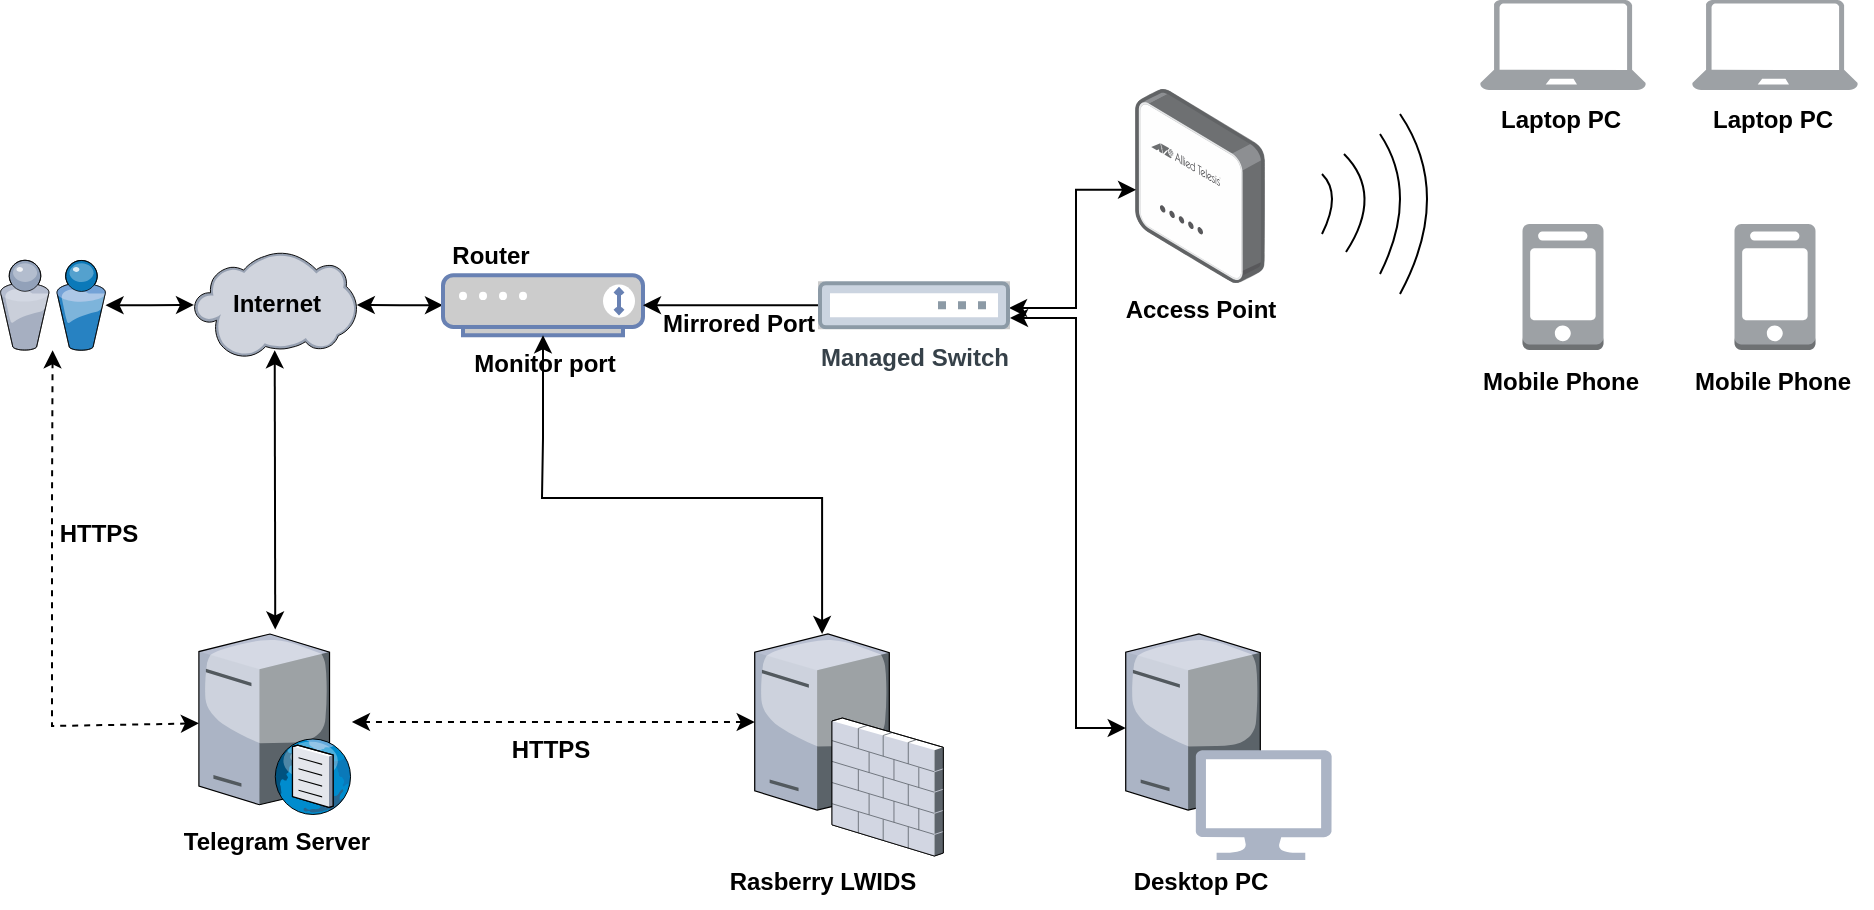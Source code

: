 <mxfile version="24.7.8">
  <diagram name="Page-1" id="IStlVJE0mHL6e-8y2DnE">
    <mxGraphModel dx="-677" dy="1733" grid="0" gridSize="10" guides="1" tooltips="1" connect="1" arrows="1" fold="1" page="1" pageScale="1" pageWidth="827" pageHeight="1169" math="0" shadow="0">
      <root>
        <mxCell id="0" />
        <mxCell id="1" parent="0" />
        <mxCell id="4pSzq9ojNQb_Bu6WuqDI-4" style="edgeStyle=orthogonalEdgeStyle;rounded=0;orthogonalLoop=1;jettySize=auto;html=1;fontStyle=1;strokeColor=default;align=center;verticalAlign=middle;fontFamily=Helvetica;fontSize=11;fontColor=default;labelBackgroundColor=default;startArrow=classic;endArrow=classic;" parent="1" source="4pSzq9ojNQb_Bu6WuqDI-5" target="4pSzq9ojNQb_Bu6WuqDI-7" edge="1">
          <mxGeometry relative="1" as="geometry" />
        </mxCell>
        <mxCell id="4pSzq9ojNQb_Bu6WuqDI-5" value="" style="verticalLabelPosition=bottom;sketch=0;aspect=fixed;html=1;verticalAlign=top;strokeColor=none;align=center;outlineConnect=0;shape=mxgraph.citrix.users;fontStyle=1" parent="1" vertex="1">
          <mxGeometry x="1834" y="-28.87" width="52.77" height="45" as="geometry" />
        </mxCell>
        <mxCell id="4pSzq9ojNQb_Bu6WuqDI-7" value="" style="verticalLabelPosition=bottom;sketch=0;aspect=fixed;html=1;verticalAlign=top;strokeColor=none;align=center;outlineConnect=0;shape=mxgraph.citrix.cloud;fontStyle=1" parent="1" vertex="1">
          <mxGeometry x="1931" y="-33.12" width="81.4" height="53.12" as="geometry" />
        </mxCell>
        <mxCell id="4pSzq9ojNQb_Bu6WuqDI-10" value="Telegram Server" style="verticalLabelPosition=bottom;sketch=0;aspect=fixed;html=1;verticalAlign=top;strokeColor=none;align=center;outlineConnect=0;shape=mxgraph.citrix.dns_server;fontStyle=1" parent="1" vertex="1">
          <mxGeometry x="1933.45" y="155.75" width="76.5" height="92.5" as="geometry" />
        </mxCell>
        <mxCell id="4pSzq9ojNQb_Bu6WuqDI-15" value="" style="endArrow=classic;html=1;rounded=0;strokeColor=default;align=center;verticalAlign=middle;fontFamily=Helvetica;fontSize=11;fontColor=default;labelBackgroundColor=default;startArrow=classic;" parent="1" target="4pSzq9ojNQb_Bu6WuqDI-10" edge="1">
          <mxGeometry width="50" height="50" relative="1" as="geometry">
            <mxPoint x="1971.36" y="16.13" as="sourcePoint" />
            <mxPoint x="1971.47" y="131.63" as="targetPoint" />
            <Array as="points" />
          </mxGeometry>
        </mxCell>
        <mxCell id="4pSzq9ojNQb_Bu6WuqDI-18" value="" style="edgeStyle=orthogonalEdgeStyle;rounded=0;orthogonalLoop=1;jettySize=auto;html=1;startArrow=classic;startFill=1;" parent="1" source="4pSzq9ojNQb_Bu6WuqDI-19" target="4pSzq9ojNQb_Bu6WuqDI-7" edge="1">
          <mxGeometry relative="1" as="geometry" />
        </mxCell>
        <mxCell id="4pSzq9ojNQb_Bu6WuqDI-19" value="Monitor port" style="fontColor=#000000;verticalAlign=top;verticalLabelPosition=bottom;labelPosition=center;align=center;html=1;outlineConnect=0;fillColor=#CCCCCC;strokeColor=#6881B3;gradientColor=none;gradientDirection=north;strokeWidth=2;shape=mxgraph.networks.modem;fontStyle=1" parent="1" vertex="1">
          <mxGeometry x="2055.5" y="-21.37" width="100" height="30" as="geometry" />
        </mxCell>
        <mxCell id="4pSzq9ojNQb_Bu6WuqDI-27" value="" style="verticalLabelPosition=bottom;sketch=0;aspect=fixed;html=1;verticalAlign=top;strokeColor=none;align=center;outlineConnect=0;shape=mxgraph.citrix.license_server;fontStyle=1" parent="1" vertex="1">
          <mxGeometry x="2211.36" y="158" width="67.29" height="88" as="geometry" />
        </mxCell>
        <mxCell id="4pSzq9ojNQb_Bu6WuqDI-39" value="" style="verticalLabelPosition=bottom;sketch=0;aspect=fixed;html=1;verticalAlign=top;strokeColor=none;align=center;outlineConnect=0;shape=mxgraph.citrix.license_server;fontStyle=1" parent="1" vertex="1">
          <mxGeometry x="2396.86" y="158" width="67.29" height="88" as="geometry" />
        </mxCell>
        <mxCell id="4pSzq9ojNQb_Bu6WuqDI-44" value="Access Point" style="image;points=[];aspect=fixed;html=1;align=center;shadow=0;dashed=0;image=img/lib/allied_telesis/wireless/Access_Point_Indoor.svg;fontStyle=1" parent="1" vertex="1">
          <mxGeometry x="2401.5" y="-114.49" width="65" height="96.97" as="geometry" />
        </mxCell>
        <mxCell id="4pSzq9ojNQb_Bu6WuqDI-9" value="&lt;div&gt;&lt;br&gt;&lt;/div&gt;" style="verticalLabelPosition=bottom;sketch=0;aspect=fixed;html=1;verticalAlign=top;strokeColor=none;align=center;outlineConnect=0;shape=mxgraph.citrix.firewall;fontStyle=1" parent="1" vertex="1">
          <mxGeometry x="2250" y="200" width="55.65" height="69" as="geometry" />
        </mxCell>
        <mxCell id="4pSzq9ojNQb_Bu6WuqDI-45" value="Rasberry LWIDS" style="text;html=1;align=center;verticalAlign=middle;resizable=0;points=[];autosize=1;strokeColor=none;fillColor=none;fontStyle=1" parent="1" vertex="1">
          <mxGeometry x="2191.51" y="269" width="107" height="26" as="geometry" />
        </mxCell>
        <mxCell id="4pSzq9ojNQb_Bu6WuqDI-52" value="" style="rounded=0;whiteSpace=wrap;html=1;fillColor=default;strokeColor=none;" parent="1" vertex="1">
          <mxGeometry x="2435" y="218" width="60" height="38" as="geometry" />
        </mxCell>
        <mxCell id="4pSzq9ojNQb_Bu6WuqDI-46" value="" style="verticalLabelPosition=bottom;html=1;verticalAlign=top;align=center;strokeColor=none;fillColor=#abb4c5;shape=mxgraph.azure.computer;pointerEvents=1;gradientColor=none;" parent="1" vertex="1">
          <mxGeometry x="2431.82" y="216" width="68" height="55" as="geometry" />
        </mxCell>
        <mxCell id="4pSzq9ojNQb_Bu6WuqDI-49" value="Desktop PC" style="text;html=1;align=center;verticalAlign=middle;resizable=0;points=[];autosize=1;strokeColor=none;fillColor=none;fontStyle=1" parent="1" vertex="1">
          <mxGeometry x="2393" y="269" width="82" height="26" as="geometry" />
        </mxCell>
        <mxCell id="4pSzq9ojNQb_Bu6WuqDI-50" style="edgeStyle=orthogonalEdgeStyle;rounded=0;orthogonalLoop=1;jettySize=auto;html=1;fontStyle=1;strokeColor=default;align=center;verticalAlign=middle;fontFamily=Helvetica;fontSize=11;fontColor=default;labelBackgroundColor=default;startArrow=classic;endArrow=classic;startFill=1;endFill=1;" parent="1" source="4pSzq9ojNQb_Bu6WuqDI-19" target="4pSzq9ojNQb_Bu6WuqDI-27" edge="1">
          <mxGeometry relative="1" as="geometry">
            <mxPoint x="2211.36" y="117" as="targetPoint" />
            <mxPoint x="2107.22" y="60" as="sourcePoint" />
            <Array as="points">
              <mxPoint x="2105" y="60" />
              <mxPoint x="2105" y="90" />
              <mxPoint x="2245" y="90" />
            </Array>
          </mxGeometry>
        </mxCell>
        <mxCell id="4pSzq9ojNQb_Bu6WuqDI-51" style="edgeStyle=orthogonalEdgeStyle;rounded=0;orthogonalLoop=1;jettySize=auto;html=1;fontStyle=1;strokeColor=default;align=center;verticalAlign=middle;fontFamily=Helvetica;fontSize=11;fontColor=default;labelBackgroundColor=default;startArrow=classic;endArrow=classic;startFill=1;endFill=1;" parent="1" edge="1" target="4pSzq9ojNQb_Bu6WuqDI-39">
          <mxGeometry relative="1" as="geometry">
            <mxPoint x="2380" y="205" as="targetPoint" />
            <mxPoint x="2339" as="sourcePoint" />
            <Array as="points">
              <mxPoint x="2372" />
              <mxPoint x="2372" y="205" />
            </Array>
          </mxGeometry>
        </mxCell>
        <mxCell id="4pSzq9ojNQb_Bu6WuqDI-53" value="" style="endArrow=classic;html=1;rounded=0;strokeColor=default;align=center;verticalAlign=middle;fontFamily=Helvetica;fontSize=11;fontColor=default;labelBackgroundColor=default;startArrow=classic;dashed=1;" parent="1" source="4pSzq9ojNQb_Bu6WuqDI-27" target="4pSzq9ojNQb_Bu6WuqDI-10" edge="1">
          <mxGeometry width="50" height="50" relative="1" as="geometry">
            <mxPoint x="2127" y="78.13" as="sourcePoint" />
            <mxPoint x="2127.64" y="218" as="targetPoint" />
            <Array as="points">
              <mxPoint x="2141" y="202" />
            </Array>
          </mxGeometry>
        </mxCell>
        <mxCell id="4pSzq9ojNQb_Bu6WuqDI-54" value="" style="endArrow=classic;html=1;rounded=0;strokeColor=default;align=center;verticalAlign=middle;fontFamily=Helvetica;fontSize=11;fontColor=default;labelBackgroundColor=default;startArrow=classic;dashed=1;" parent="1" source="4pSzq9ojNQb_Bu6WuqDI-10" target="4pSzq9ojNQb_Bu6WuqDI-5" edge="1">
          <mxGeometry width="50" height="50" relative="1" as="geometry">
            <mxPoint x="2061" y="80" as="sourcePoint" />
            <mxPoint x="1673" y="229" as="targetPoint" />
            <Array as="points">
              <mxPoint x="1860" y="204" />
              <mxPoint x="1860" y="182" />
              <mxPoint x="1860" y="128" />
              <mxPoint x="1860" y="93" />
            </Array>
          </mxGeometry>
        </mxCell>
        <mxCell id="4pSzq9ojNQb_Bu6WuqDI-55" value="" style="verticalLabelPosition=bottom;html=1;verticalAlign=top;align=center;strokeColor=none;fillColor=#9da1a5;shape=mxgraph.azure.laptop;pointerEvents=1;" parent="1" vertex="1">
          <mxGeometry x="2574" y="-159" width="83" height="45" as="geometry" />
        </mxCell>
        <mxCell id="4pSzq9ojNQb_Bu6WuqDI-56" value="" style="verticalLabelPosition=bottom;html=1;verticalAlign=top;align=center;strokeColor=none;fillColor=#9da1a5;shape=mxgraph.azure.laptop;pointerEvents=1;" parent="1" vertex="1">
          <mxGeometry x="2680" y="-159" width="83" height="45" as="geometry" />
        </mxCell>
        <mxCell id="4pSzq9ojNQb_Bu6WuqDI-59" value="" style="outlineConnect=0;dashed=0;verticalLabelPosition=bottom;verticalAlign=top;align=center;html=1;shape=mxgraph.aws3.mobile_client;fillColor=#9da1a5;gradientColor=none;" parent="1" vertex="1">
          <mxGeometry x="2595.25" y="-47" width="40.5" height="63" as="geometry" />
        </mxCell>
        <mxCell id="4pSzq9ojNQb_Bu6WuqDI-60" value="" style="outlineConnect=0;dashed=0;verticalLabelPosition=bottom;verticalAlign=top;align=center;html=1;shape=mxgraph.aws3.mobile_client;fillColor=#9da1a5;gradientColor=none;" parent="1" vertex="1">
          <mxGeometry x="2701.25" y="-47" width="40.5" height="63" as="geometry" />
        </mxCell>
        <mxCell id="4pSzq9ojNQb_Bu6WuqDI-61" value="" style="curved=1;endArrow=none;html=1;rounded=0;endFill=0;" parent="1" edge="1">
          <mxGeometry width="50" height="50" relative="1" as="geometry">
            <mxPoint x="2495" y="-42" as="sourcePoint" />
            <mxPoint x="2495" y="-72" as="targetPoint" />
            <Array as="points">
              <mxPoint x="2505" y="-62" />
            </Array>
          </mxGeometry>
        </mxCell>
        <mxCell id="4pSzq9ojNQb_Bu6WuqDI-62" value="" style="curved=1;endArrow=none;html=1;rounded=0;endFill=0;" parent="1" edge="1">
          <mxGeometry width="50" height="50" relative="1" as="geometry">
            <mxPoint x="2507" y="-33" as="sourcePoint" />
            <mxPoint x="2506" y="-82" as="targetPoint" />
            <Array as="points">
              <mxPoint x="2526" y="-62" />
            </Array>
          </mxGeometry>
        </mxCell>
        <mxCell id="4pSzq9ojNQb_Bu6WuqDI-63" value="" style="curved=1;endArrow=none;html=1;rounded=0;endFill=0;" parent="1" edge="1">
          <mxGeometry width="50" height="50" relative="1" as="geometry">
            <mxPoint x="2524" y="-22" as="sourcePoint" />
            <mxPoint x="2524" y="-92" as="targetPoint" />
            <Array as="points">
              <mxPoint x="2544" y="-62" />
            </Array>
          </mxGeometry>
        </mxCell>
        <mxCell id="4pSzq9ojNQb_Bu6WuqDI-64" value="" style="curved=1;endArrow=none;html=1;rounded=0;endFill=0;" parent="1" edge="1">
          <mxGeometry width="50" height="50" relative="1" as="geometry">
            <mxPoint x="2534" y="-12" as="sourcePoint" />
            <mxPoint x="2534" y="-102" as="targetPoint" />
            <Array as="points">
              <mxPoint x="2561" y="-62" />
            </Array>
          </mxGeometry>
        </mxCell>
        <mxCell id="4pSzq9ojNQb_Bu6WuqDI-66" value="Laptop PC" style="text;html=1;align=center;verticalAlign=middle;resizable=0;points=[];autosize=1;strokeColor=none;fillColor=none;fontStyle=1" parent="1" vertex="1">
          <mxGeometry x="2574" y="-114" width="80" height="30" as="geometry" />
        </mxCell>
        <mxCell id="4pSzq9ojNQb_Bu6WuqDI-67" value="Laptop PC" style="text;html=1;align=center;verticalAlign=middle;resizable=0;points=[];autosize=1;strokeColor=none;fillColor=none;fontStyle=1" parent="1" vertex="1">
          <mxGeometry x="2680" y="-114" width="80" height="30" as="geometry" />
        </mxCell>
        <mxCell id="4pSzq9ojNQb_Bu6WuqDI-68" value="Mobile Phone" style="text;html=1;align=center;verticalAlign=middle;resizable=0;points=[];autosize=1;strokeColor=none;fillColor=none;fontStyle=1" parent="1" vertex="1">
          <mxGeometry x="2564" y="16.63" width="100" height="30" as="geometry" />
        </mxCell>
        <mxCell id="4pSzq9ojNQb_Bu6WuqDI-69" value="Mobile Phone" style="text;html=1;align=center;verticalAlign=middle;resizable=0;points=[];autosize=1;strokeColor=none;fillColor=none;fontStyle=1" parent="1" vertex="1">
          <mxGeometry x="2670" y="16.63" width="100" height="30" as="geometry" />
        </mxCell>
        <mxCell id="PPAEw_hOO_UX37agHqGN-2" value="Router" style="text;html=1;align=center;verticalAlign=middle;resizable=0;points=[];autosize=1;strokeColor=none;fillColor=none;fontStyle=1" parent="1" vertex="1">
          <mxGeometry x="2049" y="-46.0" width="60" height="30" as="geometry" />
        </mxCell>
        <mxCell id="PPAEw_hOO_UX37agHqGN-3" value="HTTPS" style="text;html=1;align=center;verticalAlign=middle;resizable=0;points=[];autosize=1;strokeColor=none;fillColor=none;fontStyle=1" parent="1" vertex="1">
          <mxGeometry x="2080.5" y="203" width="57" height="26" as="geometry" />
        </mxCell>
        <mxCell id="PPAEw_hOO_UX37agHqGN-4" value="HTTPS" style="text;html=1;align=center;verticalAlign=middle;resizable=0;points=[];autosize=1;strokeColor=none;fillColor=none;fontStyle=1" parent="1" vertex="1">
          <mxGeometry x="1854" y="95" width="57" height="26" as="geometry" />
        </mxCell>
        <mxCell id="PPAEw_hOO_UX37agHqGN-5" value="Mirrored Port" style="text;html=1;align=center;verticalAlign=middle;resizable=0;points=[];autosize=1;strokeColor=none;fillColor=none;fontStyle=1" parent="1" vertex="1">
          <mxGeometry x="2159" y="-10.0" width="88" height="26" as="geometry" />
        </mxCell>
        <mxCell id="NIdklVoLlww4gw6pZMTn-2" value="" style="edgeStyle=orthogonalEdgeStyle;rounded=0;orthogonalLoop=1;jettySize=auto;html=1;" edge="1" parent="1" source="NIdklVoLlww4gw6pZMTn-1" target="4pSzq9ojNQb_Bu6WuqDI-19">
          <mxGeometry relative="1" as="geometry">
            <mxPoint x="2243" y="-9" as="targetPoint" />
          </mxGeometry>
        </mxCell>
        <mxCell id="NIdklVoLlww4gw6pZMTn-3" value="" style="edgeStyle=orthogonalEdgeStyle;rounded=0;orthogonalLoop=1;jettySize=auto;html=1;entryX=0.008;entryY=0.52;entryDx=0;entryDy=0;entryPerimeter=0;endArrow=classic;endFill=1;startArrow=classic;startFill=1;exitX=0.995;exitY=0.556;exitDx=0;exitDy=0;exitPerimeter=0;" edge="1" parent="1" source="NIdklVoLlww4gw6pZMTn-1" target="4pSzq9ojNQb_Bu6WuqDI-44">
          <mxGeometry relative="1" as="geometry">
            <mxPoint x="2303.36" y="-64.34" as="sourcePoint" />
            <mxPoint x="2389" y="-64" as="targetPoint" />
            <Array as="points">
              <mxPoint x="2372" y="-5" />
              <mxPoint x="2372" y="-64" />
            </Array>
          </mxGeometry>
        </mxCell>
        <mxCell id="NIdklVoLlww4gw6pZMTn-1" value="&lt;b&gt;Managed Switch&lt;/b&gt;&lt;div&gt;&lt;b&gt;&lt;br&gt;&lt;/b&gt;&lt;/div&gt;" style="image;aspect=fixed;perimeter=ellipsePerimeter;html=1;align=center;fontSize=12;verticalAlign=top;fontColor=#364149;shadow=0;dashed=0;image=img/lib/cumulus/switch_bare_metal_empty.svg;imageBackground=#cccccc;" vertex="1" parent="1">
          <mxGeometry x="2243" y="-18.37" width="96" height="24" as="geometry" />
        </mxCell>
        <mxCell id="NIdklVoLlww4gw6pZMTn-4" value="Internet" style="text;html=1;align=center;verticalAlign=middle;resizable=0;points=[];autosize=1;strokeColor=none;fillColor=none;fontStyle=1" vertex="1" parent="1">
          <mxGeometry x="1942.7" y="-19.56" width="59" height="26" as="geometry" />
        </mxCell>
      </root>
    </mxGraphModel>
  </diagram>
</mxfile>

